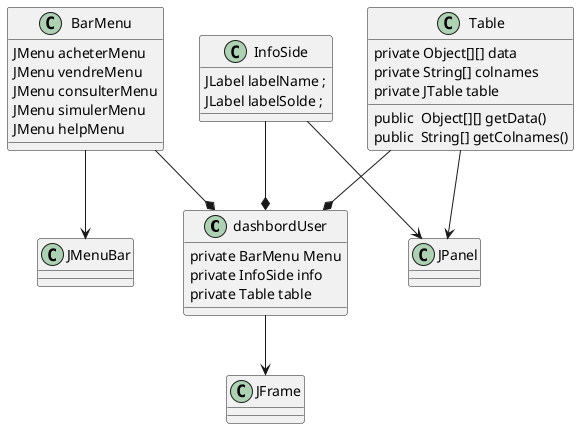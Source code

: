 @startuml conception



class dashbordUser  {
    private BarMenu Menu  
    private InfoSide info 
    private Table table 

}


' extends JMenuBar implements MouseListener

class BarMenu  {
    JMenu acheterMenu
    JMenu vendreMenu
    JMenu consulterMenu 
    JMenu simulerMenu 
    JMenu helpMenu
}


class Table  {
    
    private Object[][] data 
    private String[] colnames 
    private JTable table 

    public  Object[][] getData() 
    public  String[] getColnames() 

}


class InfoSide  {

    JLabel labelName ;
    JLabel labelSolde ; 

}



dashbordUser --> JFrame 




BarMenu --> JMenuBar
BarMenu --* dashbordUser


Table --> JPanel 
Table --* dashbordUser


InfoSide --> JPanel
InfoSide --* dashbordUser

@enduml